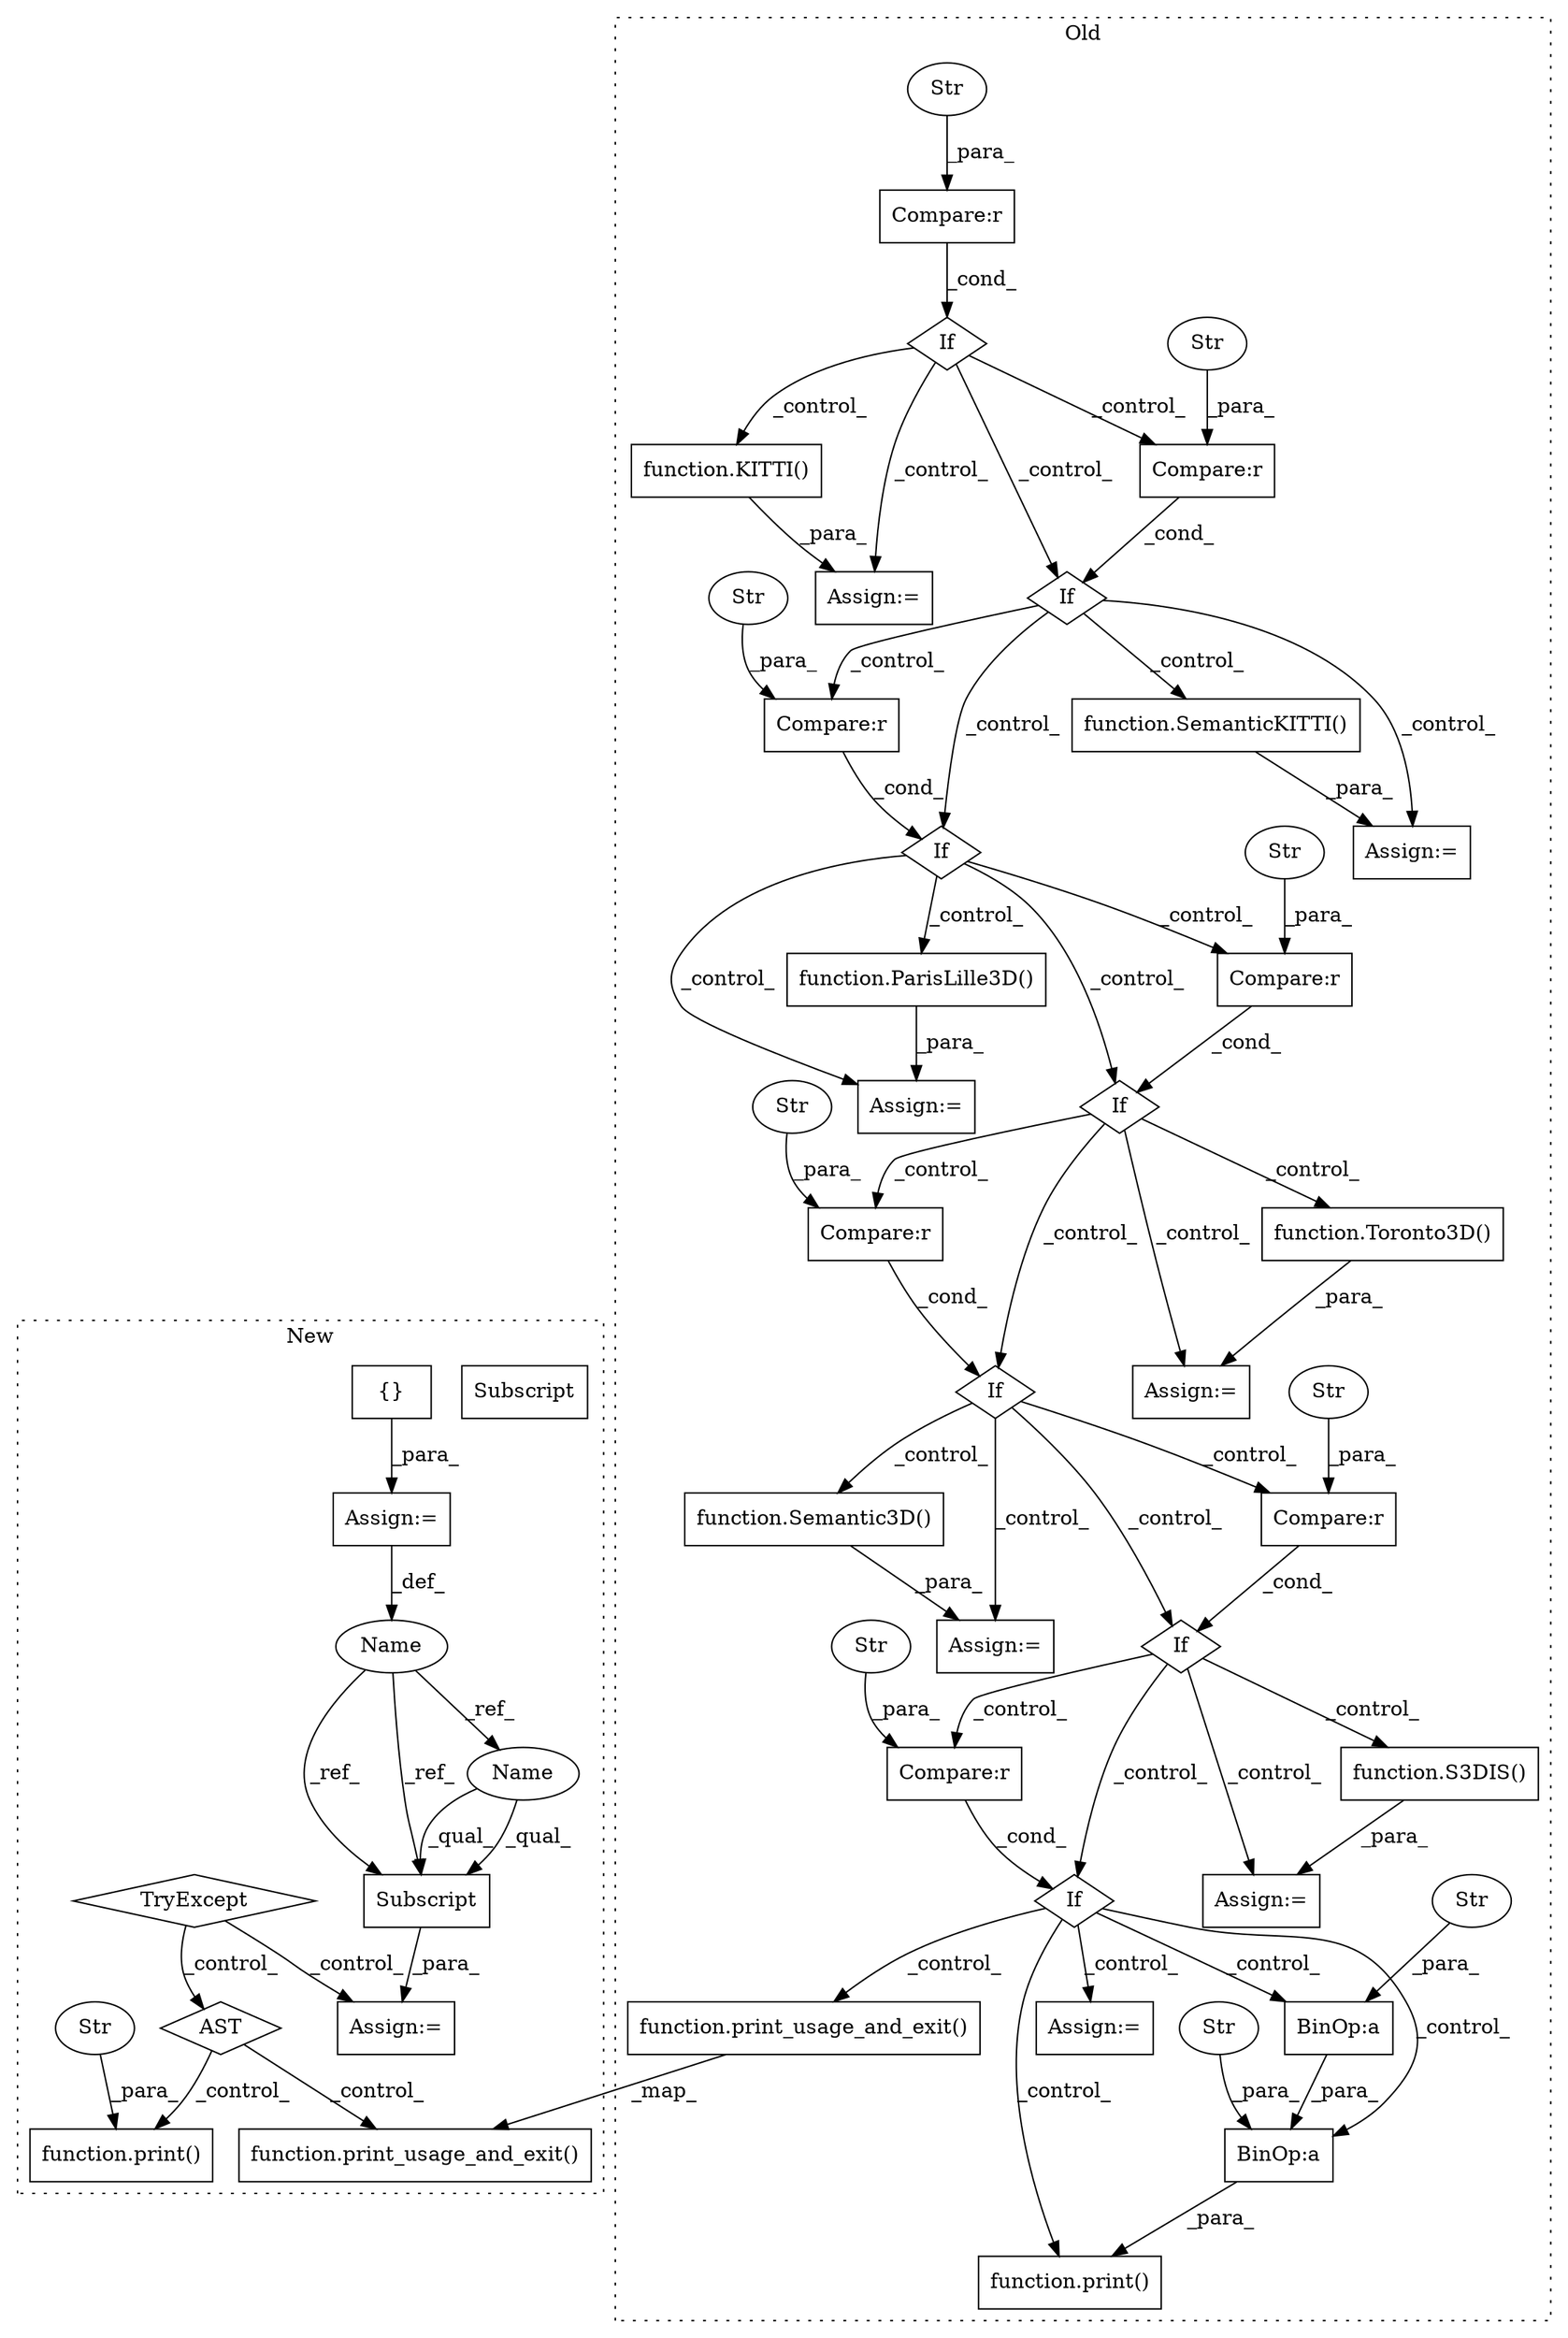 digraph G {
subgraph cluster0 {
1 [label="function.ParisLille3D()" a="75" s="3461,3478" l="13,1" shape="box"];
3 [label="If" a="96" s="3352" l="0" shape="diamond"];
4 [label="BinOp:a" a="82" s="3753" l="11" shape="box"];
5 [label="If" a="96" s="3552" l="0" shape="diamond"];
6 [label="BinOp:a" a="82" s="3753" l="3" shape="box"];
7 [label="If" a="96" s="3292" l="3" shape="diamond"];
9 [label="Str" a="66" s="3742" l="11" shape="ellipse"];
10 [label="If" a="96" s="3676" l="0" shape="diamond"];
11 [label="function.print_usage_and_exit()" a="75" s="3800" l="22" shape="box"];
13 [label="If" a="96" s="3425" l="0" shape="diamond"];
14 [label="Str" a="66" s="3764" l="26" shape="ellipse"];
15 [label="If" a="96" s="3489" l="0" shape="diamond"];
16 [label="function.print()" a="75" s="3736,3790" l="6,1" shape="box"];
17 [label="If" a="96" s="3619" l="0" shape="diamond"];
20 [label="function.Toronto3D()" a="75" s="3527,3541" l="10,1" shape="box"];
21 [label="Compare:r" a="40" s="3425" l="16" shape="box"];
22 [label="Str" a="66" s="3434" l="7" shape="ellipse"];
23 [label="Compare:r" a="40" s="3295" l="16" shape="box"];
24 [label="Compare:r" a="40" s="3619" l="16" shape="box"];
25 [label="Compare:r" a="40" s="3552" l="21" shape="box"];
26 [label="Compare:r" a="40" s="3676" l="17" shape="box"];
27 [label="Str" a="66" s="3304" l="7" shape="ellipse"];
28 [label="Compare:r" a="40" s="3352" l="24" shape="box"];
29 [label="Str" a="66" s="3685" l="8" shape="ellipse"];
30 [label="Str" a="66" s="3628" l="7" shape="ellipse"];
31 [label="Compare:r" a="40" s="3489" l="18" shape="box"];
32 [label="Str" a="66" s="3498" l="9" shape="ellipse"];
33 [label="Str" a="66" s="3561" l="12" shape="ellipse"];
34 [label="Str" a="66" s="3361" l="15" shape="ellipse"];
35 [label="function.S3DIS()" a="75" s="3655,3665" l="6,1" shape="box"];
36 [label="function.KITTI()" a="75" s="3331,3341" l="6,1" shape="box"];
41 [label="Assign:=" a="68" s="3652" l="3" shape="box"];
43 [label="Assign:=" a="68" s="3710" l="3" shape="box"];
44 [label="Assign:=" a="68" s="3524" l="3" shape="box"];
45 [label="Assign:=" a="68" s="3458" l="3" shape="box"];
46 [label="Assign:=" a="68" s="3328" l="3" shape="box"];
47 [label="Assign:=" a="68" s="3393" l="3" shape="box"];
48 [label="Assign:=" a="68" s="3590" l="3" shape="box"];
49 [label="function.Semantic3D()" a="75" s="3593,3608" l="11,1" shape="box"];
50 [label="function.SemanticKITTI()" a="75" s="3396,3414" l="14,1" shape="box"];
label = "Old";
style="dotted";
}
subgraph cluster1 {
2 [label="TryExcept" a="71" s="3400" l="13" shape="diamond"];
8 [label="AST" a="2" s="3437,0" l="7,0" shape="diamond"];
12 [label="function.print_usage_and_exit()" a="75" s="3521" l="22" shape="box"];
18 [label="function.print()" a="75" s="3462,3511" l="6,1" shape="box"];
19 [label="Str" a="66" s="3468" l="43" shape="ellipse"];
37 [label="Assign:=" a="68" s="3417" l="3" shape="box"];
38 [label="Name" a="87" s="3173" l="5" shape="ellipse"];
39 [label="Subscript" a="63" s="3420,0" l="12,0" shape="box"];
40 [label="{}" a="95" s="3181,3388" l="10,7" shape="box"];
42 [label="Assign:=" a="68" s="3178" l="3" shape="box"];
51 [label="Subscript" a="63" s="3420,0" l="12,0" shape="box"];
52 [label="Name" a="87" s="3420" l="5" shape="ellipse"];
label = "New";
style="dotted";
}
1 -> 45 [label="_para_"];
2 -> 8 [label="_control_"];
2 -> 37 [label="_control_"];
3 -> 50 [label="_control_"];
3 -> 13 [label="_control_"];
3 -> 21 [label="_control_"];
3 -> 47 [label="_control_"];
4 -> 16 [label="_para_"];
5 -> 24 [label="_control_"];
5 -> 49 [label="_control_"];
5 -> 17 [label="_control_"];
5 -> 48 [label="_control_"];
6 -> 4 [label="_para_"];
7 -> 28 [label="_control_"];
7 -> 46 [label="_control_"];
7 -> 3 [label="_control_"];
7 -> 36 [label="_control_"];
8 -> 12 [label="_control_"];
8 -> 18 [label="_control_"];
9 -> 6 [label="_para_"];
10 -> 16 [label="_control_"];
10 -> 11 [label="_control_"];
10 -> 4 [label="_control_"];
10 -> 6 [label="_control_"];
10 -> 43 [label="_control_"];
11 -> 12 [label="_map_"];
13 -> 15 [label="_control_"];
13 -> 31 [label="_control_"];
13 -> 45 [label="_control_"];
13 -> 1 [label="_control_"];
14 -> 4 [label="_para_"];
15 -> 44 [label="_control_"];
15 -> 5 [label="_control_"];
15 -> 20 [label="_control_"];
15 -> 25 [label="_control_"];
17 -> 35 [label="_control_"];
17 -> 41 [label="_control_"];
17 -> 10 [label="_control_"];
17 -> 26 [label="_control_"];
19 -> 18 [label="_para_"];
20 -> 44 [label="_para_"];
21 -> 13 [label="_cond_"];
22 -> 21 [label="_para_"];
23 -> 7 [label="_cond_"];
24 -> 17 [label="_cond_"];
25 -> 5 [label="_cond_"];
26 -> 10 [label="_cond_"];
27 -> 23 [label="_para_"];
28 -> 3 [label="_cond_"];
29 -> 26 [label="_para_"];
30 -> 24 [label="_para_"];
31 -> 15 [label="_cond_"];
32 -> 31 [label="_para_"];
33 -> 25 [label="_para_"];
34 -> 28 [label="_para_"];
35 -> 41 [label="_para_"];
36 -> 46 [label="_para_"];
38 -> 52 [label="_ref_"];
38 -> 51 [label="_ref_"];
38 -> 51 [label="_ref_"];
40 -> 42 [label="_para_"];
42 -> 38 [label="_def_"];
49 -> 48 [label="_para_"];
50 -> 47 [label="_para_"];
51 -> 37 [label="_para_"];
52 -> 51 [label="_qual_"];
52 -> 51 [label="_qual_"];
}